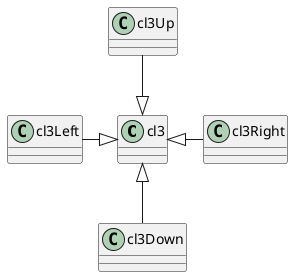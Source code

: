 {
  "sha1": "gsfe5vb70ixlm8ctqrud4y46kusx2v6",
  "insertion": {
    "when": "2024-06-01T09:03:08.289Z",
    "user": "plantuml@gmail.com"
  }
}
@startuml
cl3 <|-left- cl3Left
cl3 <|-right- cl3Right
cl3 <|-down- cl3Down
cl3 <|-up- cl3Up

@enduml
